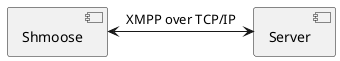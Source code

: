 @startuml
skinparam packageStyle rectangle

[Shmoose]
[Server]

[Shmoose] <-> [Server] : XMPP over TCP/IP

@enduml

